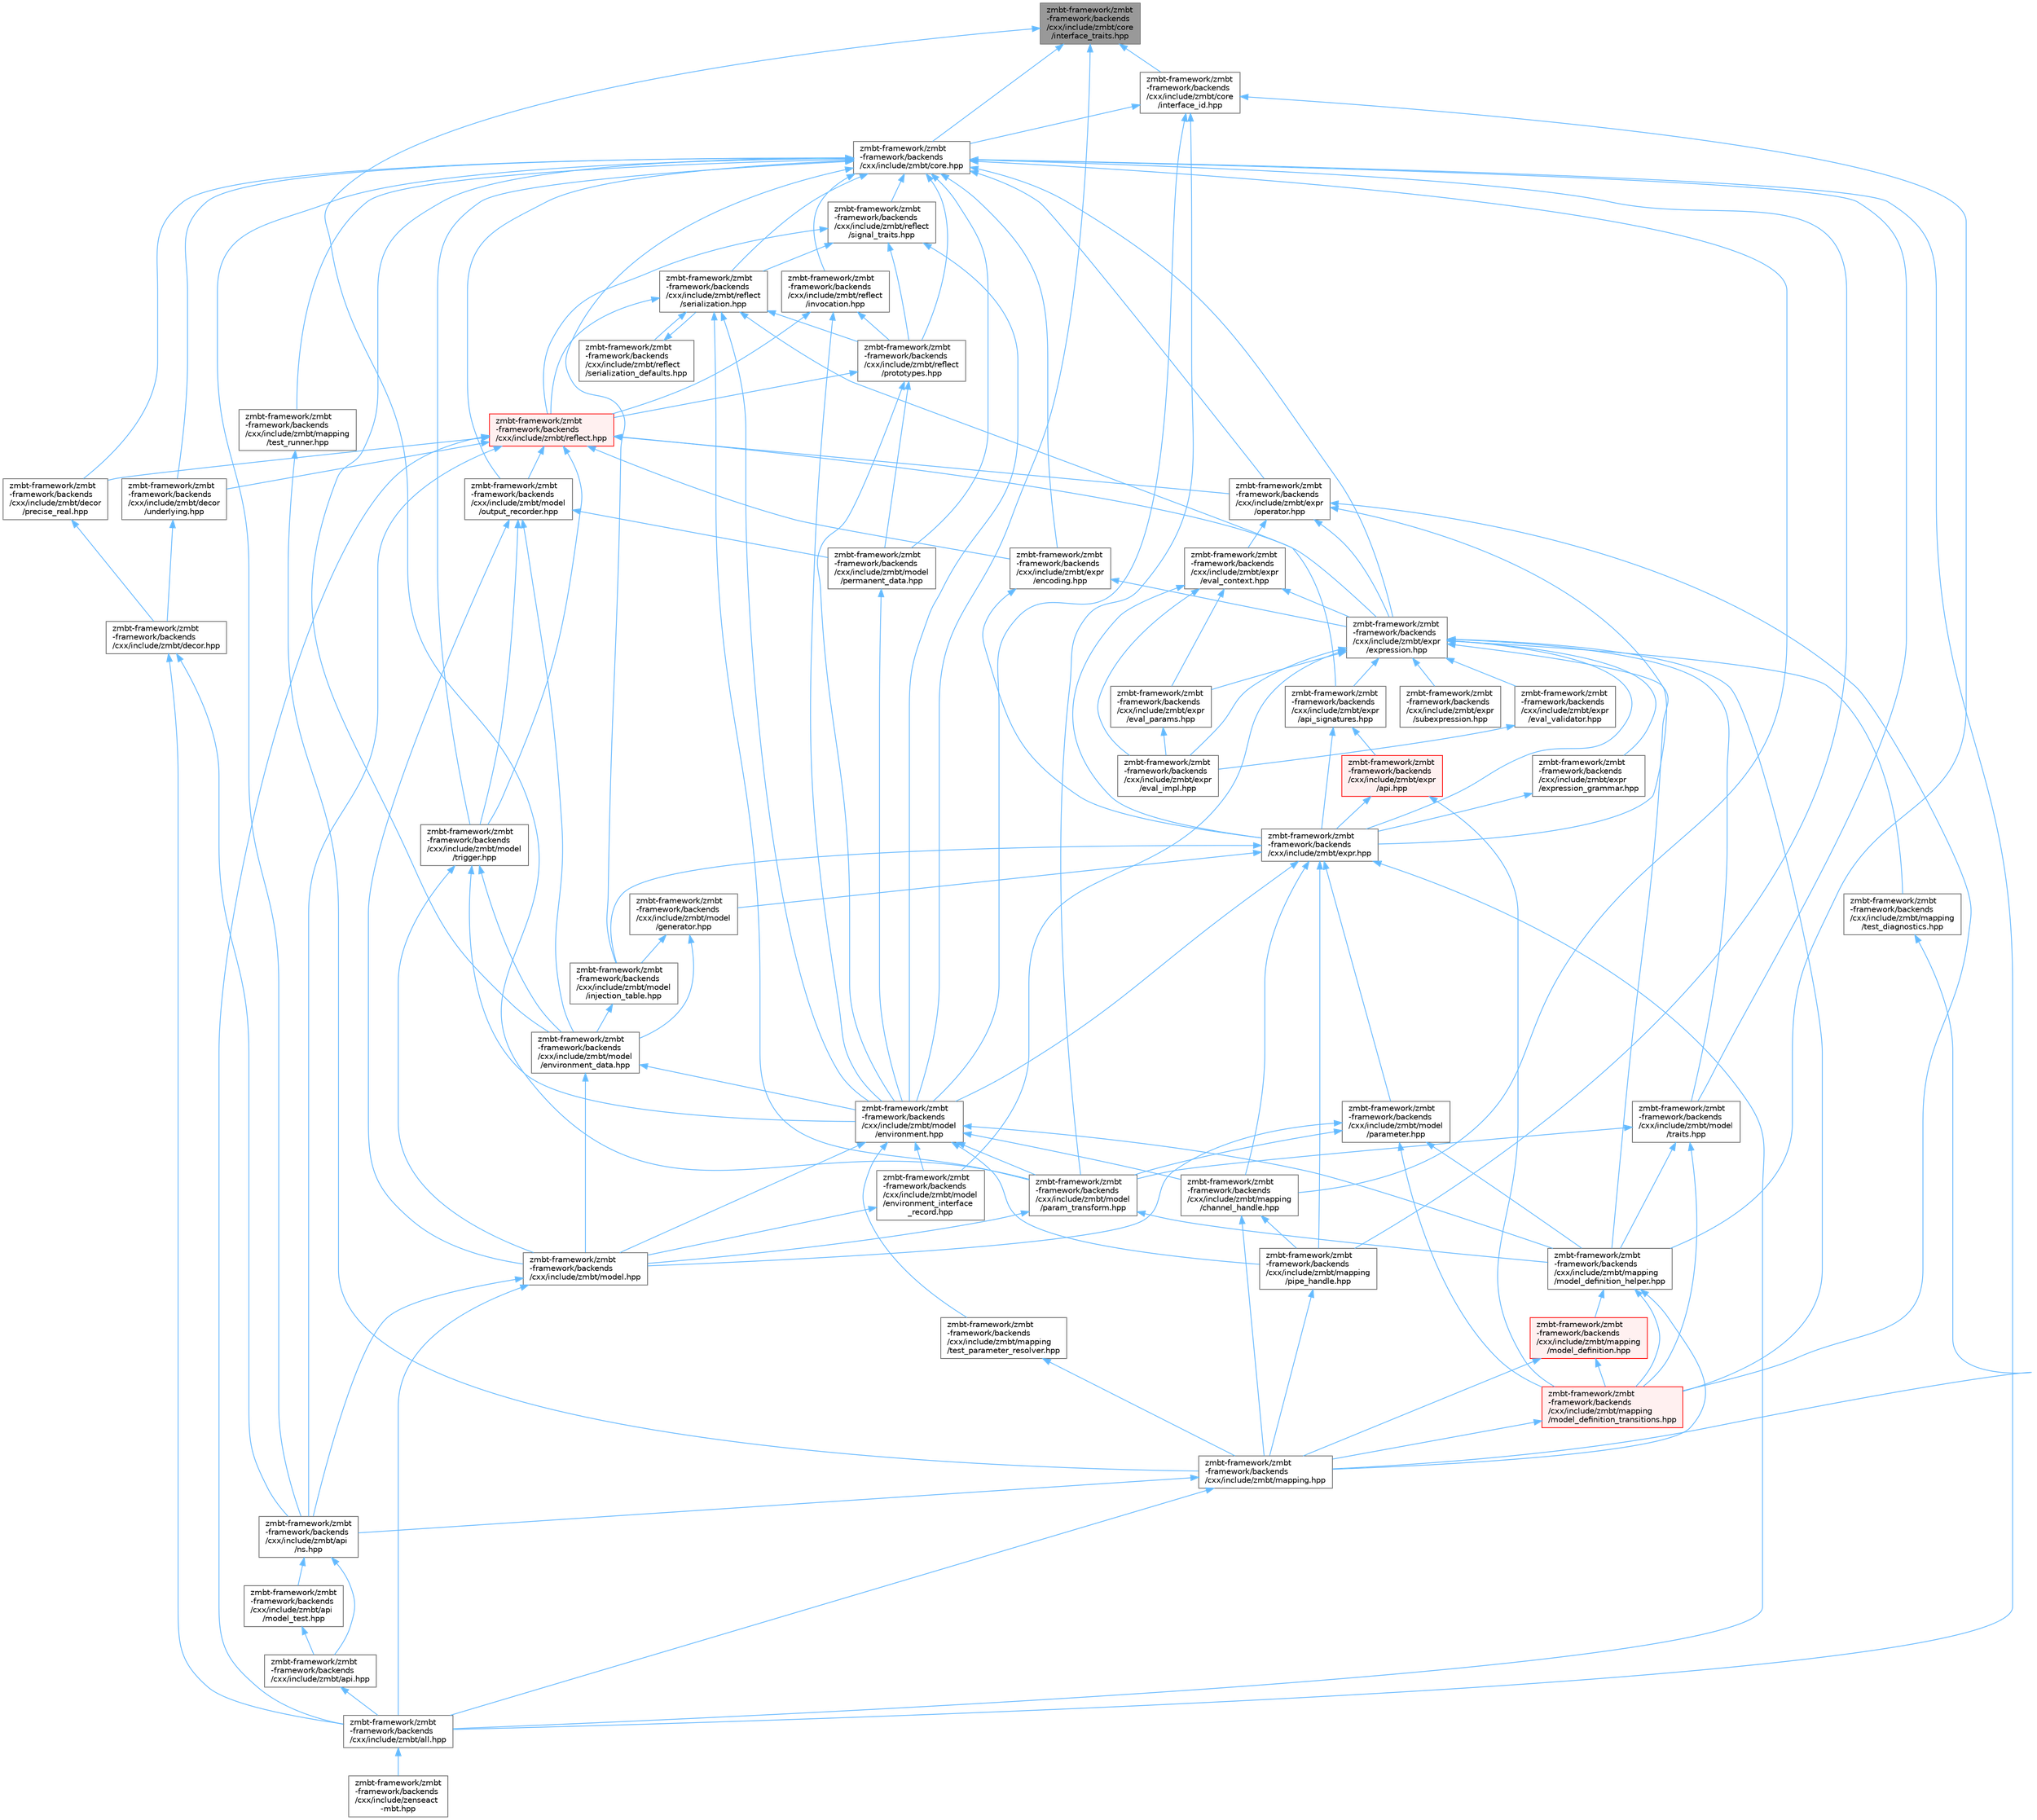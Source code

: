 digraph "zmbt-framework/zmbt-framework/backends/cxx/include/zmbt/core/interface_traits.hpp"
{
 // LATEX_PDF_SIZE
  bgcolor="transparent";
  edge [fontname=Helvetica,fontsize=10,labelfontname=Helvetica,labelfontsize=10];
  node [fontname=Helvetica,fontsize=10,shape=box,height=0.2,width=0.4];
  Node1 [id="Node000001",label="zmbt-framework/zmbt\l-framework/backends\l/cxx/include/zmbt/core\l/interface_traits.hpp",height=0.2,width=0.4,color="gray40", fillcolor="grey60", style="filled", fontcolor="black",tooltip=" "];
  Node1 -> Node2 [id="edge1_Node000001_Node000002",dir="back",color="steelblue1",style="solid",tooltip=" "];
  Node2 [id="Node000002",label="zmbt-framework/zmbt\l-framework/backends\l/cxx/include/zmbt/core.hpp",height=0.2,width=0.4,color="grey40", fillcolor="white", style="filled",URL="$core_8hpp.html",tooltip=" "];
  Node2 -> Node3 [id="edge2_Node000002_Node000003",dir="back",color="steelblue1",style="solid",tooltip=" "];
  Node3 [id="Node000003",label="zmbt-framework/zmbt\l-framework/backends\l/cxx/include/zmbt/all.hpp",height=0.2,width=0.4,color="grey40", fillcolor="white", style="filled",URL="$all_8hpp.html",tooltip=" "];
  Node3 -> Node4 [id="edge3_Node000003_Node000004",dir="back",color="steelblue1",style="solid",tooltip=" "];
  Node4 [id="Node000004",label="zmbt-framework/zmbt\l-framework/backends\l/cxx/include/zenseact\l-mbt.hpp",height=0.2,width=0.4,color="grey40", fillcolor="white", style="filled",URL="$zenseact-mbt_8hpp.html",tooltip=" "];
  Node2 -> Node5 [id="edge4_Node000002_Node000005",dir="back",color="steelblue1",style="solid",tooltip=" "];
  Node5 [id="Node000005",label="zmbt-framework/zmbt\l-framework/backends\l/cxx/include/zmbt/api\l/ns.hpp",height=0.2,width=0.4,color="grey40", fillcolor="white", style="filled",URL="$ns_8hpp.html",tooltip=" "];
  Node5 -> Node6 [id="edge5_Node000005_Node000006",dir="back",color="steelblue1",style="solid",tooltip=" "];
  Node6 [id="Node000006",label="zmbt-framework/zmbt\l-framework/backends\l/cxx/include/zmbt/api.hpp",height=0.2,width=0.4,color="grey40", fillcolor="white", style="filled",URL="$api_8hpp.html",tooltip=" "];
  Node6 -> Node3 [id="edge6_Node000006_Node000003",dir="back",color="steelblue1",style="solid",tooltip=" "];
  Node5 -> Node7 [id="edge7_Node000005_Node000007",dir="back",color="steelblue1",style="solid",tooltip=" "];
  Node7 [id="Node000007",label="zmbt-framework/zmbt\l-framework/backends\l/cxx/include/zmbt/api\l/model_test.hpp",height=0.2,width=0.4,color="grey40", fillcolor="white", style="filled",URL="$model__test_8hpp.html",tooltip=" "];
  Node7 -> Node6 [id="edge8_Node000007_Node000006",dir="back",color="steelblue1",style="solid",tooltip=" "];
  Node2 -> Node8 [id="edge9_Node000002_Node000008",dir="back",color="steelblue1",style="solid",tooltip=" "];
  Node8 [id="Node000008",label="zmbt-framework/zmbt\l-framework/backends\l/cxx/include/zmbt/decor\l/precise_real.hpp",height=0.2,width=0.4,color="grey40", fillcolor="white", style="filled",URL="$precise__real_8hpp.html",tooltip=" "];
  Node8 -> Node9 [id="edge10_Node000008_Node000009",dir="back",color="steelblue1",style="solid",tooltip=" "];
  Node9 [id="Node000009",label="zmbt-framework/zmbt\l-framework/backends\l/cxx/include/zmbt/decor.hpp",height=0.2,width=0.4,color="grey40", fillcolor="white", style="filled",URL="$decor_8hpp.html",tooltip=" "];
  Node9 -> Node3 [id="edge11_Node000009_Node000003",dir="back",color="steelblue1",style="solid",tooltip=" "];
  Node9 -> Node5 [id="edge12_Node000009_Node000005",dir="back",color="steelblue1",style="solid",tooltip=" "];
  Node2 -> Node10 [id="edge13_Node000002_Node000010",dir="back",color="steelblue1",style="solid",tooltip=" "];
  Node10 [id="Node000010",label="zmbt-framework/zmbt\l-framework/backends\l/cxx/include/zmbt/decor\l/underlying.hpp",height=0.2,width=0.4,color="grey40", fillcolor="white", style="filled",URL="$underlying_8hpp.html",tooltip=" "];
  Node10 -> Node9 [id="edge14_Node000010_Node000009",dir="back",color="steelblue1",style="solid",tooltip=" "];
  Node2 -> Node11 [id="edge15_Node000002_Node000011",dir="back",color="steelblue1",style="solid",tooltip=" "];
  Node11 [id="Node000011",label="zmbt-framework/zmbt\l-framework/backends\l/cxx/include/zmbt/expr\l/encoding.hpp",height=0.2,width=0.4,color="grey40", fillcolor="white", style="filled",URL="$encoding_8hpp.html",tooltip=" "];
  Node11 -> Node12 [id="edge16_Node000011_Node000012",dir="back",color="steelblue1",style="solid",tooltip=" "];
  Node12 [id="Node000012",label="zmbt-framework/zmbt\l-framework/backends\l/cxx/include/zmbt/expr.hpp",height=0.2,width=0.4,color="grey40", fillcolor="white", style="filled",URL="$expr_8hpp.html",tooltip=" "];
  Node12 -> Node3 [id="edge17_Node000012_Node000003",dir="back",color="steelblue1",style="solid",tooltip=" "];
  Node12 -> Node13 [id="edge18_Node000012_Node000013",dir="back",color="steelblue1",style="solid",tooltip=" "];
  Node13 [id="Node000013",label="zmbt-framework/zmbt\l-framework/backends\l/cxx/include/zmbt/mapping\l/channel_handle.hpp",height=0.2,width=0.4,color="grey40", fillcolor="white", style="filled",URL="$channel__handle_8hpp.html",tooltip=" "];
  Node13 -> Node14 [id="edge19_Node000013_Node000014",dir="back",color="steelblue1",style="solid",tooltip=" "];
  Node14 [id="Node000014",label="zmbt-framework/zmbt\l-framework/backends\l/cxx/include/zmbt/mapping.hpp",height=0.2,width=0.4,color="grey40", fillcolor="white", style="filled",URL="$mapping_8hpp.html",tooltip=" "];
  Node14 -> Node3 [id="edge20_Node000014_Node000003",dir="back",color="steelblue1",style="solid",tooltip=" "];
  Node14 -> Node5 [id="edge21_Node000014_Node000005",dir="back",color="steelblue1",style="solid",tooltip=" "];
  Node13 -> Node15 [id="edge22_Node000013_Node000015",dir="back",color="steelblue1",style="solid",tooltip=" "];
  Node15 [id="Node000015",label="zmbt-framework/zmbt\l-framework/backends\l/cxx/include/zmbt/mapping\l/pipe_handle.hpp",height=0.2,width=0.4,color="grey40", fillcolor="white", style="filled",URL="$pipe__handle_8hpp.html",tooltip=" "];
  Node15 -> Node14 [id="edge23_Node000015_Node000014",dir="back",color="steelblue1",style="solid",tooltip=" "];
  Node12 -> Node15 [id="edge24_Node000012_Node000015",dir="back",color="steelblue1",style="solid",tooltip=" "];
  Node12 -> Node16 [id="edge25_Node000012_Node000016",dir="back",color="steelblue1",style="solid",tooltip=" "];
  Node16 [id="Node000016",label="zmbt-framework/zmbt\l-framework/backends\l/cxx/include/zmbt/model\l/environment.hpp",height=0.2,width=0.4,color="grey40", fillcolor="white", style="filled",URL="$environment_8hpp.html",tooltip=" "];
  Node16 -> Node13 [id="edge26_Node000016_Node000013",dir="back",color="steelblue1",style="solid",tooltip=" "];
  Node16 -> Node17 [id="edge27_Node000016_Node000017",dir="back",color="steelblue1",style="solid",tooltip=" "];
  Node17 [id="Node000017",label="zmbt-framework/zmbt\l-framework/backends\l/cxx/include/zmbt/mapping\l/model_definition_helper.hpp",height=0.2,width=0.4,color="grey40", fillcolor="white", style="filled",URL="$model__definition__helper_8hpp.html",tooltip=" "];
  Node17 -> Node14 [id="edge28_Node000017_Node000014",dir="back",color="steelblue1",style="solid",tooltip=" "];
  Node17 -> Node18 [id="edge29_Node000017_Node000018",dir="back",color="steelblue1",style="solid",tooltip=" "];
  Node18 [id="Node000018",label="zmbt-framework/zmbt\l-framework/backends\l/cxx/include/zmbt/mapping\l/model_definition.hpp",height=0.2,width=0.4,color="red", fillcolor="#FFF0F0", style="filled",URL="$model__definition_8hpp.html",tooltip=" "];
  Node18 -> Node14 [id="edge30_Node000018_Node000014",dir="back",color="steelblue1",style="solid",tooltip=" "];
  Node18 -> Node22 [id="edge31_Node000018_Node000022",dir="back",color="steelblue1",style="solid",tooltip=" "];
  Node22 [id="Node000022",label="zmbt-framework/zmbt\l-framework/backends\l/cxx/include/zmbt/mapping\l/model_definition_transitions.hpp",height=0.2,width=0.4,color="red", fillcolor="#FFF0F0", style="filled",URL="$model__definition__transitions_8hpp.html",tooltip=" "];
  Node22 -> Node14 [id="edge32_Node000022_Node000014",dir="back",color="steelblue1",style="solid",tooltip=" "];
  Node17 -> Node22 [id="edge33_Node000017_Node000022",dir="back",color="steelblue1",style="solid",tooltip=" "];
  Node16 -> Node15 [id="edge34_Node000016_Node000015",dir="back",color="steelblue1",style="solid",tooltip=" "];
  Node16 -> Node23 [id="edge35_Node000016_Node000023",dir="back",color="steelblue1",style="solid",tooltip=" "];
  Node23 [id="Node000023",label="zmbt-framework/zmbt\l-framework/backends\l/cxx/include/zmbt/mapping\l/test_parameter_resolver.hpp",height=0.2,width=0.4,color="grey40", fillcolor="white", style="filled",URL="$test__parameter__resolver_8hpp.html",tooltip=" "];
  Node23 -> Node14 [id="edge36_Node000023_Node000014",dir="back",color="steelblue1",style="solid",tooltip=" "];
  Node16 -> Node24 [id="edge37_Node000016_Node000024",dir="back",color="steelblue1",style="solid",tooltip=" "];
  Node24 [id="Node000024",label="zmbt-framework/zmbt\l-framework/backends\l/cxx/include/zmbt/model.hpp",height=0.2,width=0.4,color="grey40", fillcolor="white", style="filled",URL="$model_8hpp.html",tooltip=" "];
  Node24 -> Node3 [id="edge38_Node000024_Node000003",dir="back",color="steelblue1",style="solid",tooltip=" "];
  Node24 -> Node5 [id="edge39_Node000024_Node000005",dir="back",color="steelblue1",style="solid",tooltip=" "];
  Node16 -> Node25 [id="edge40_Node000016_Node000025",dir="back",color="steelblue1",style="solid",tooltip=" "];
  Node25 [id="Node000025",label="zmbt-framework/zmbt\l-framework/backends\l/cxx/include/zmbt/model\l/environment_interface\l_record.hpp",height=0.2,width=0.4,color="grey40", fillcolor="white", style="filled",URL="$environment__interface__record_8hpp.html",tooltip=" "];
  Node25 -> Node24 [id="edge41_Node000025_Node000024",dir="back",color="steelblue1",style="solid",tooltip=" "];
  Node16 -> Node26 [id="edge42_Node000016_Node000026",dir="back",color="steelblue1",style="solid",tooltip=" "];
  Node26 [id="Node000026",label="zmbt-framework/zmbt\l-framework/backends\l/cxx/include/zmbt/model\l/param_transform.hpp",height=0.2,width=0.4,color="grey40", fillcolor="white", style="filled",URL="$param__transform_8hpp.html",tooltip=" "];
  Node26 -> Node17 [id="edge43_Node000026_Node000017",dir="back",color="steelblue1",style="solid",tooltip=" "];
  Node26 -> Node24 [id="edge44_Node000026_Node000024",dir="back",color="steelblue1",style="solid",tooltip=" "];
  Node12 -> Node27 [id="edge45_Node000012_Node000027",dir="back",color="steelblue1",style="solid",tooltip=" "];
  Node27 [id="Node000027",label="zmbt-framework/zmbt\l-framework/backends\l/cxx/include/zmbt/model\l/generator.hpp",height=0.2,width=0.4,color="grey40", fillcolor="white", style="filled",URL="$generator_8hpp.html",tooltip=" "];
  Node27 -> Node28 [id="edge46_Node000027_Node000028",dir="back",color="steelblue1",style="solid",tooltip=" "];
  Node28 [id="Node000028",label="zmbt-framework/zmbt\l-framework/backends\l/cxx/include/zmbt/model\l/environment_data.hpp",height=0.2,width=0.4,color="grey40", fillcolor="white", style="filled",URL="$environment__data_8hpp.html",tooltip=" "];
  Node28 -> Node24 [id="edge47_Node000028_Node000024",dir="back",color="steelblue1",style="solid",tooltip=" "];
  Node28 -> Node16 [id="edge48_Node000028_Node000016",dir="back",color="steelblue1",style="solid",tooltip=" "];
  Node27 -> Node29 [id="edge49_Node000027_Node000029",dir="back",color="steelblue1",style="solid",tooltip=" "];
  Node29 [id="Node000029",label="zmbt-framework/zmbt\l-framework/backends\l/cxx/include/zmbt/model\l/injection_table.hpp",height=0.2,width=0.4,color="grey40", fillcolor="white", style="filled",URL="$injection__table_8hpp.html",tooltip=" "];
  Node29 -> Node28 [id="edge50_Node000029_Node000028",dir="back",color="steelblue1",style="solid",tooltip=" "];
  Node12 -> Node29 [id="edge51_Node000012_Node000029",dir="back",color="steelblue1",style="solid",tooltip=" "];
  Node12 -> Node30 [id="edge52_Node000012_Node000030",dir="back",color="steelblue1",style="solid",tooltip=" "];
  Node30 [id="Node000030",label="zmbt-framework/zmbt\l-framework/backends\l/cxx/include/zmbt/model\l/parameter.hpp",height=0.2,width=0.4,color="grey40", fillcolor="white", style="filled",URL="$parameter_8hpp.html",tooltip=" "];
  Node30 -> Node17 [id="edge53_Node000030_Node000017",dir="back",color="steelblue1",style="solid",tooltip=" "];
  Node30 -> Node22 [id="edge54_Node000030_Node000022",dir="back",color="steelblue1",style="solid",tooltip=" "];
  Node30 -> Node24 [id="edge55_Node000030_Node000024",dir="back",color="steelblue1",style="solid",tooltip=" "];
  Node30 -> Node26 [id="edge56_Node000030_Node000026",dir="back",color="steelblue1",style="solid",tooltip=" "];
  Node11 -> Node31 [id="edge57_Node000011_Node000031",dir="back",color="steelblue1",style="solid",tooltip=" "];
  Node31 [id="Node000031",label="zmbt-framework/zmbt\l-framework/backends\l/cxx/include/zmbt/expr\l/expression.hpp",height=0.2,width=0.4,color="grey40", fillcolor="white", style="filled",URL="$expression_8hpp.html",tooltip=" "];
  Node31 -> Node12 [id="edge58_Node000031_Node000012",dir="back",color="steelblue1",style="solid",tooltip=" "];
  Node31 -> Node32 [id="edge59_Node000031_Node000032",dir="back",color="steelblue1",style="solid",tooltip=" "];
  Node32 [id="Node000032",label="zmbt-framework/zmbt\l-framework/backends\l/cxx/include/zmbt/expr\l/api_signatures.hpp",height=0.2,width=0.4,color="grey40", fillcolor="white", style="filled",URL="$api__signatures_8hpp.html",tooltip=" "];
  Node32 -> Node12 [id="edge60_Node000032_Node000012",dir="back",color="steelblue1",style="solid",tooltip=" "];
  Node32 -> Node33 [id="edge61_Node000032_Node000033",dir="back",color="steelblue1",style="solid",tooltip=" "];
  Node33 [id="Node000033",label="zmbt-framework/zmbt\l-framework/backends\l/cxx/include/zmbt/expr\l/api.hpp",height=0.2,width=0.4,color="red", fillcolor="#FFF0F0", style="filled",URL="$expr_2api_8hpp.html",tooltip=" "];
  Node33 -> Node12 [id="edge62_Node000033_Node000012",dir="back",color="steelblue1",style="solid",tooltip=" "];
  Node33 -> Node22 [id="edge63_Node000033_Node000022",dir="back",color="steelblue1",style="solid",tooltip=" "];
  Node31 -> Node34 [id="edge64_Node000031_Node000034",dir="back",color="steelblue1",style="solid",tooltip=" "];
  Node34 [id="Node000034",label="zmbt-framework/zmbt\l-framework/backends\l/cxx/include/zmbt/expr\l/eval_impl.hpp",height=0.2,width=0.4,color="grey40", fillcolor="white", style="filled",URL="$eval__impl_8hpp.html",tooltip=" "];
  Node31 -> Node35 [id="edge65_Node000031_Node000035",dir="back",color="steelblue1",style="solid",tooltip=" "];
  Node35 [id="Node000035",label="zmbt-framework/zmbt\l-framework/backends\l/cxx/include/zmbt/expr\l/eval_params.hpp",height=0.2,width=0.4,color="grey40", fillcolor="white", style="filled",URL="$eval__params_8hpp.html",tooltip=" "];
  Node35 -> Node34 [id="edge66_Node000035_Node000034",dir="back",color="steelblue1",style="solid",tooltip=" "];
  Node31 -> Node36 [id="edge67_Node000031_Node000036",dir="back",color="steelblue1",style="solid",tooltip=" "];
  Node36 [id="Node000036",label="zmbt-framework/zmbt\l-framework/backends\l/cxx/include/zmbt/expr\l/eval_validator.hpp",height=0.2,width=0.4,color="grey40", fillcolor="white", style="filled",URL="$eval__validator_8hpp.html",tooltip=" "];
  Node36 -> Node34 [id="edge68_Node000036_Node000034",dir="back",color="steelblue1",style="solid",tooltip=" "];
  Node31 -> Node37 [id="edge69_Node000031_Node000037",dir="back",color="steelblue1",style="solid",tooltip=" "];
  Node37 [id="Node000037",label="zmbt-framework/zmbt\l-framework/backends\l/cxx/include/zmbt/expr\l/expression_grammar.hpp",height=0.2,width=0.4,color="grey40", fillcolor="white", style="filled",URL="$expression__grammar_8hpp.html",tooltip=" "];
  Node37 -> Node12 [id="edge70_Node000037_Node000012",dir="back",color="steelblue1",style="solid",tooltip=" "];
  Node31 -> Node38 [id="edge71_Node000031_Node000038",dir="back",color="steelblue1",style="solid",tooltip=" "];
  Node38 [id="Node000038",label="zmbt-framework/zmbt\l-framework/backends\l/cxx/include/zmbt/expr\l/subexpression.hpp",height=0.2,width=0.4,color="grey40", fillcolor="white", style="filled",URL="$subexpression_8hpp.html",tooltip=" "];
  Node31 -> Node17 [id="edge72_Node000031_Node000017",dir="back",color="steelblue1",style="solid",tooltip=" "];
  Node31 -> Node22 [id="edge73_Node000031_Node000022",dir="back",color="steelblue1",style="solid",tooltip=" "];
  Node31 -> Node39 [id="edge74_Node000031_Node000039",dir="back",color="steelblue1",style="solid",tooltip=" "];
  Node39 [id="Node000039",label="zmbt-framework/zmbt\l-framework/backends\l/cxx/include/zmbt/mapping\l/test_diagnostics.hpp",height=0.2,width=0.4,color="grey40", fillcolor="white", style="filled",URL="$test__diagnostics_8hpp.html",tooltip=" "];
  Node39 -> Node14 [id="edge75_Node000039_Node000014",dir="back",color="steelblue1",style="solid",tooltip=" "];
  Node31 -> Node25 [id="edge76_Node000031_Node000025",dir="back",color="steelblue1",style="solid",tooltip=" "];
  Node31 -> Node40 [id="edge77_Node000031_Node000040",dir="back",color="steelblue1",style="solid",tooltip=" "];
  Node40 [id="Node000040",label="zmbt-framework/zmbt\l-framework/backends\l/cxx/include/zmbt/model\l/traits.hpp",height=0.2,width=0.4,color="grey40", fillcolor="white", style="filled",URL="$traits_8hpp.html",tooltip=" "];
  Node40 -> Node17 [id="edge78_Node000040_Node000017",dir="back",color="steelblue1",style="solid",tooltip=" "];
  Node40 -> Node22 [id="edge79_Node000040_Node000022",dir="back",color="steelblue1",style="solid",tooltip=" "];
  Node40 -> Node26 [id="edge80_Node000040_Node000026",dir="back",color="steelblue1",style="solid",tooltip=" "];
  Node2 -> Node31 [id="edge81_Node000002_Node000031",dir="back",color="steelblue1",style="solid",tooltip=" "];
  Node2 -> Node41 [id="edge82_Node000002_Node000041",dir="back",color="steelblue1",style="solid",tooltip=" "];
  Node41 [id="Node000041",label="zmbt-framework/zmbt\l-framework/backends\l/cxx/include/zmbt/expr\l/operator.hpp",height=0.2,width=0.4,color="grey40", fillcolor="white", style="filled",URL="$operator_8hpp.html",tooltip=" "];
  Node41 -> Node12 [id="edge83_Node000041_Node000012",dir="back",color="steelblue1",style="solid",tooltip=" "];
  Node41 -> Node42 [id="edge84_Node000041_Node000042",dir="back",color="steelblue1",style="solid",tooltip=" "];
  Node42 [id="Node000042",label="zmbt-framework/zmbt\l-framework/backends\l/cxx/include/zmbt/expr\l/eval_context.hpp",height=0.2,width=0.4,color="grey40", fillcolor="white", style="filled",URL="$eval__context_8hpp.html",tooltip=" "];
  Node42 -> Node12 [id="edge85_Node000042_Node000012",dir="back",color="steelblue1",style="solid",tooltip=" "];
  Node42 -> Node34 [id="edge86_Node000042_Node000034",dir="back",color="steelblue1",style="solid",tooltip=" "];
  Node42 -> Node35 [id="edge87_Node000042_Node000035",dir="back",color="steelblue1",style="solid",tooltip=" "];
  Node42 -> Node31 [id="edge88_Node000042_Node000031",dir="back",color="steelblue1",style="solid",tooltip=" "];
  Node41 -> Node31 [id="edge89_Node000041_Node000031",dir="back",color="steelblue1",style="solid",tooltip=" "];
  Node41 -> Node22 [id="edge90_Node000041_Node000022",dir="back",color="steelblue1",style="solid",tooltip=" "];
  Node2 -> Node13 [id="edge91_Node000002_Node000013",dir="back",color="steelblue1",style="solid",tooltip=" "];
  Node2 -> Node15 [id="edge92_Node000002_Node000015",dir="back",color="steelblue1",style="solid",tooltip=" "];
  Node2 -> Node43 [id="edge93_Node000002_Node000043",dir="back",color="steelblue1",style="solid",tooltip=" "];
  Node43 [id="Node000043",label="zmbt-framework/zmbt\l-framework/backends\l/cxx/include/zmbt/mapping\l/test_runner.hpp",height=0.2,width=0.4,color="grey40", fillcolor="white", style="filled",URL="$test__runner_8hpp.html",tooltip=" "];
  Node43 -> Node14 [id="edge94_Node000043_Node000014",dir="back",color="steelblue1",style="solid",tooltip=" "];
  Node2 -> Node28 [id="edge95_Node000002_Node000028",dir="back",color="steelblue1",style="solid",tooltip=" "];
  Node2 -> Node29 [id="edge96_Node000002_Node000029",dir="back",color="steelblue1",style="solid",tooltip=" "];
  Node2 -> Node44 [id="edge97_Node000002_Node000044",dir="back",color="steelblue1",style="solid",tooltip=" "];
  Node44 [id="Node000044",label="zmbt-framework/zmbt\l-framework/backends\l/cxx/include/zmbt/model\l/output_recorder.hpp",height=0.2,width=0.4,color="grey40", fillcolor="white", style="filled",URL="$output__recorder_8hpp.html",tooltip=" "];
  Node44 -> Node24 [id="edge98_Node000044_Node000024",dir="back",color="steelblue1",style="solid",tooltip=" "];
  Node44 -> Node28 [id="edge99_Node000044_Node000028",dir="back",color="steelblue1",style="solid",tooltip=" "];
  Node44 -> Node45 [id="edge100_Node000044_Node000045",dir="back",color="steelblue1",style="solid",tooltip=" "];
  Node45 [id="Node000045",label="zmbt-framework/zmbt\l-framework/backends\l/cxx/include/zmbt/model\l/permanent_data.hpp",height=0.2,width=0.4,color="grey40", fillcolor="white", style="filled",URL="$permanent__data_8hpp.html",tooltip=" "];
  Node45 -> Node16 [id="edge101_Node000045_Node000016",dir="back",color="steelblue1",style="solid",tooltip=" "];
  Node44 -> Node46 [id="edge102_Node000044_Node000046",dir="back",color="steelblue1",style="solid",tooltip=" "];
  Node46 [id="Node000046",label="zmbt-framework/zmbt\l-framework/backends\l/cxx/include/zmbt/model\l/trigger.hpp",height=0.2,width=0.4,color="grey40", fillcolor="white", style="filled",URL="$trigger_8hpp.html",tooltip=" "];
  Node46 -> Node24 [id="edge103_Node000046_Node000024",dir="back",color="steelblue1",style="solid",tooltip=" "];
  Node46 -> Node16 [id="edge104_Node000046_Node000016",dir="back",color="steelblue1",style="solid",tooltip=" "];
  Node46 -> Node28 [id="edge105_Node000046_Node000028",dir="back",color="steelblue1",style="solid",tooltip=" "];
  Node2 -> Node45 [id="edge106_Node000002_Node000045",dir="back",color="steelblue1",style="solid",tooltip=" "];
  Node2 -> Node40 [id="edge107_Node000002_Node000040",dir="back",color="steelblue1",style="solid",tooltip=" "];
  Node2 -> Node46 [id="edge108_Node000002_Node000046",dir="back",color="steelblue1",style="solid",tooltip=" "];
  Node2 -> Node47 [id="edge109_Node000002_Node000047",dir="back",color="steelblue1",style="solid",tooltip=" "];
  Node47 [id="Node000047",label="zmbt-framework/zmbt\l-framework/backends\l/cxx/include/zmbt/reflect\l/invocation.hpp",height=0.2,width=0.4,color="grey40", fillcolor="white", style="filled",URL="$invocation_8hpp.html",tooltip=" "];
  Node47 -> Node16 [id="edge110_Node000047_Node000016",dir="back",color="steelblue1",style="solid",tooltip=" "];
  Node47 -> Node48 [id="edge111_Node000047_Node000048",dir="back",color="steelblue1",style="solid",tooltip=" "];
  Node48 [id="Node000048",label="zmbt-framework/zmbt\l-framework/backends\l/cxx/include/zmbt/reflect.hpp",height=0.2,width=0.4,color="red", fillcolor="#FFF0F0", style="filled",URL="$reflect_8hpp.html",tooltip=" "];
  Node48 -> Node3 [id="edge112_Node000048_Node000003",dir="back",color="steelblue1",style="solid",tooltip=" "];
  Node48 -> Node5 [id="edge113_Node000048_Node000005",dir="back",color="steelblue1",style="solid",tooltip=" "];
  Node48 -> Node8 [id="edge114_Node000048_Node000008",dir="back",color="steelblue1",style="solid",tooltip=" "];
  Node48 -> Node10 [id="edge115_Node000048_Node000010",dir="back",color="steelblue1",style="solid",tooltip=" "];
  Node48 -> Node11 [id="edge116_Node000048_Node000011",dir="back",color="steelblue1",style="solid",tooltip=" "];
  Node48 -> Node31 [id="edge117_Node000048_Node000031",dir="back",color="steelblue1",style="solid",tooltip=" "];
  Node48 -> Node41 [id="edge118_Node000048_Node000041",dir="back",color="steelblue1",style="solid",tooltip=" "];
  Node48 -> Node44 [id="edge119_Node000048_Node000044",dir="back",color="steelblue1",style="solid",tooltip=" "];
  Node48 -> Node46 [id="edge120_Node000048_Node000046",dir="back",color="steelblue1",style="solid",tooltip=" "];
  Node47 -> Node55 [id="edge121_Node000047_Node000055",dir="back",color="steelblue1",style="solid",tooltip=" "];
  Node55 [id="Node000055",label="zmbt-framework/zmbt\l-framework/backends\l/cxx/include/zmbt/reflect\l/prototypes.hpp",height=0.2,width=0.4,color="grey40", fillcolor="white", style="filled",URL="$prototypes_8hpp.html",tooltip=" "];
  Node55 -> Node16 [id="edge122_Node000055_Node000016",dir="back",color="steelblue1",style="solid",tooltip=" "];
  Node55 -> Node45 [id="edge123_Node000055_Node000045",dir="back",color="steelblue1",style="solid",tooltip=" "];
  Node55 -> Node48 [id="edge124_Node000055_Node000048",dir="back",color="steelblue1",style="solid",tooltip=" "];
  Node2 -> Node55 [id="edge125_Node000002_Node000055",dir="back",color="steelblue1",style="solid",tooltip=" "];
  Node2 -> Node56 [id="edge126_Node000002_Node000056",dir="back",color="steelblue1",style="solid",tooltip=" "];
  Node56 [id="Node000056",label="zmbt-framework/zmbt\l-framework/backends\l/cxx/include/zmbt/reflect\l/serialization.hpp",height=0.2,width=0.4,color="grey40", fillcolor="white", style="filled",URL="$serialization_8hpp.html",tooltip=" "];
  Node56 -> Node32 [id="edge127_Node000056_Node000032",dir="back",color="steelblue1",style="solid",tooltip=" "];
  Node56 -> Node16 [id="edge128_Node000056_Node000016",dir="back",color="steelblue1",style="solid",tooltip=" "];
  Node56 -> Node26 [id="edge129_Node000056_Node000026",dir="back",color="steelblue1",style="solid",tooltip=" "];
  Node56 -> Node48 [id="edge130_Node000056_Node000048",dir="back",color="steelblue1",style="solid",tooltip=" "];
  Node56 -> Node55 [id="edge131_Node000056_Node000055",dir="back",color="steelblue1",style="solid",tooltip=" "];
  Node56 -> Node57 [id="edge132_Node000056_Node000057",dir="back",color="steelblue1",style="solid",tooltip=" "];
  Node57 [id="Node000057",label="zmbt-framework/zmbt\l-framework/backends\l/cxx/include/zmbt/reflect\l/serialization_defaults.hpp",height=0.2,width=0.4,color="grey40", fillcolor="white", style="filled",URL="$serialization__defaults_8hpp.html",tooltip=" "];
  Node57 -> Node56 [id="edge133_Node000057_Node000056",dir="back",color="steelblue1",style="solid",tooltip=" "];
  Node2 -> Node58 [id="edge134_Node000002_Node000058",dir="back",color="steelblue1",style="solid",tooltip=" "];
  Node58 [id="Node000058",label="zmbt-framework/zmbt\l-framework/backends\l/cxx/include/zmbt/reflect\l/signal_traits.hpp",height=0.2,width=0.4,color="grey40", fillcolor="white", style="filled",URL="$signal__traits_8hpp.html",tooltip=" "];
  Node58 -> Node16 [id="edge135_Node000058_Node000016",dir="back",color="steelblue1",style="solid",tooltip=" "];
  Node58 -> Node48 [id="edge136_Node000058_Node000048",dir="back",color="steelblue1",style="solid",tooltip=" "];
  Node58 -> Node55 [id="edge137_Node000058_Node000055",dir="back",color="steelblue1",style="solid",tooltip=" "];
  Node58 -> Node56 [id="edge138_Node000058_Node000056",dir="back",color="steelblue1",style="solid",tooltip=" "];
  Node1 -> Node59 [id="edge139_Node000001_Node000059",dir="back",color="steelblue1",style="solid",tooltip=" "];
  Node59 [id="Node000059",label="zmbt-framework/zmbt\l-framework/backends\l/cxx/include/zmbt/core\l/interface_id.hpp",height=0.2,width=0.4,color="grey40", fillcolor="white", style="filled",URL="$interface__id_8hpp.html",tooltip=" "];
  Node59 -> Node2 [id="edge140_Node000059_Node000002",dir="back",color="steelblue1",style="solid",tooltip=" "];
  Node59 -> Node17 [id="edge141_Node000059_Node000017",dir="back",color="steelblue1",style="solid",tooltip=" "];
  Node59 -> Node16 [id="edge142_Node000059_Node000016",dir="back",color="steelblue1",style="solid",tooltip=" "];
  Node59 -> Node26 [id="edge143_Node000059_Node000026",dir="back",color="steelblue1",style="solid",tooltip=" "];
  Node1 -> Node16 [id="edge144_Node000001_Node000016",dir="back",color="steelblue1",style="solid",tooltip=" "];
  Node1 -> Node26 [id="edge145_Node000001_Node000026",dir="back",color="steelblue1",style="solid",tooltip=" "];
}
